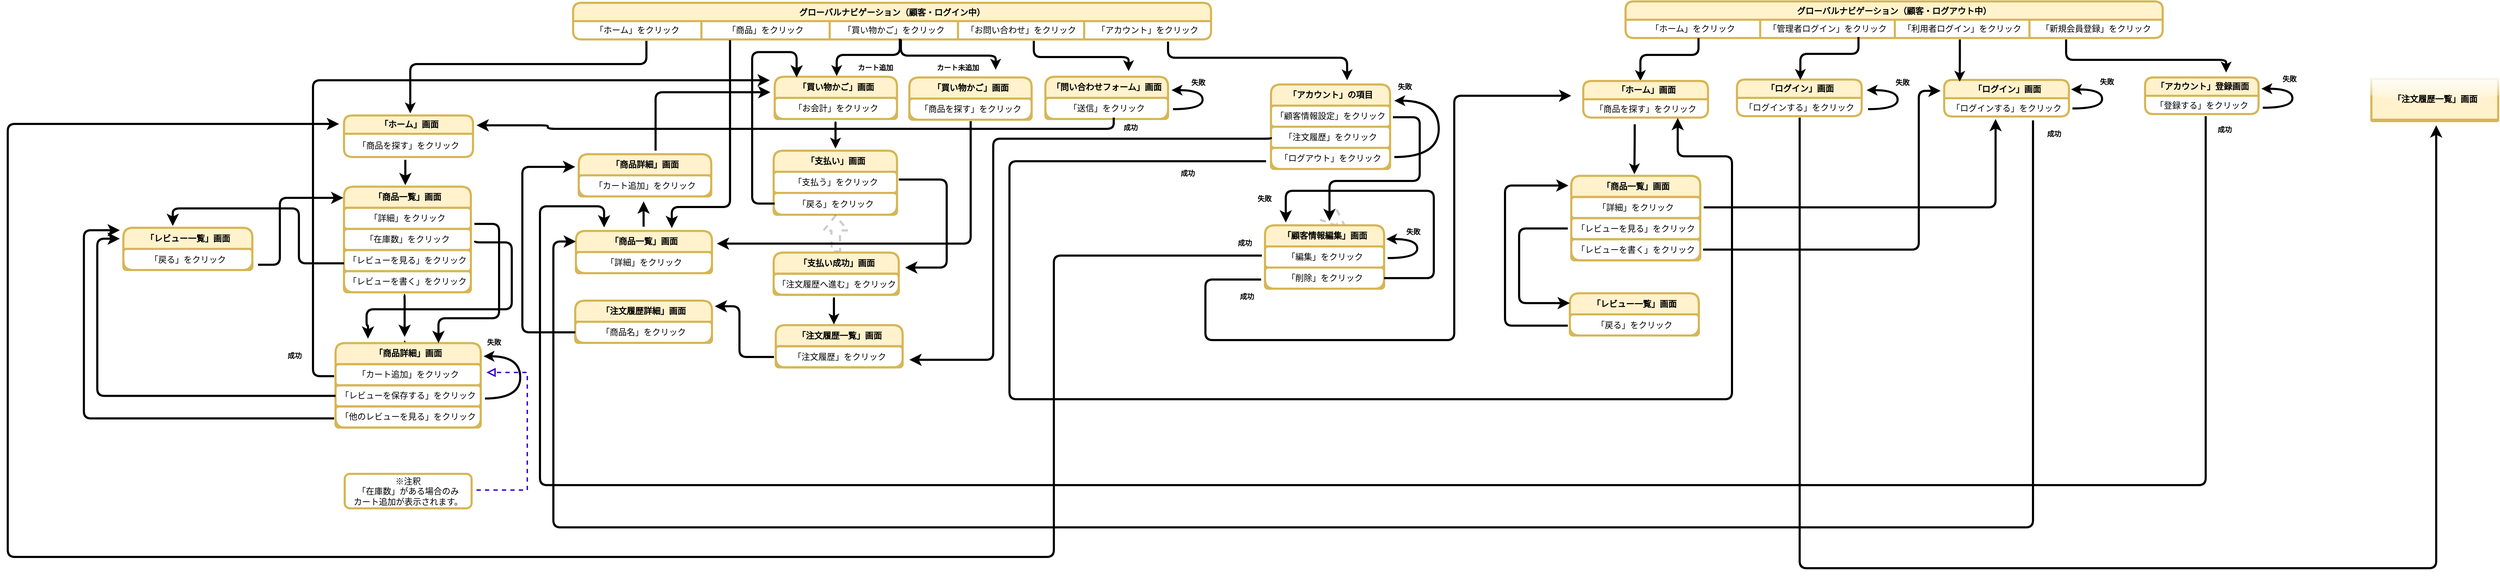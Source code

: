 <mxfile>
    <diagram id="d2k9UJR3CmxIdJL4uFYe" name="Page-1">
        <mxGraphModel dx="3935" dy="629" grid="0" gridSize="10" guides="1" tooltips="1" connect="1" arrows="1" fold="1" page="1" pageScale="1" pageWidth="3300" pageHeight="4681" math="0" shadow="0">
            <root>
                <mxCell id="0"/>
                <mxCell id="1" parent="0"/>
                <mxCell id="217" value="グローバルナビゲーション（顧客・ログアウト中）" style="shape=table;startSize=26;container=1;collapsible=0;childLayout=tableLayout;fontStyle=1;align=center;shadow=0;strokeColor=#d6b656;fillColor=#fff2cc;rounded=1;strokeWidth=3;" parent="1" vertex="1">
                    <mxGeometry x="1277" y="41" width="762" height="52" as="geometry"/>
                </mxCell>
                <mxCell id="218" value="" style="shape=tableRow;horizontal=0;startSize=0;swimlaneHead=0;swimlaneBody=0;top=0;left=0;bottom=0;right=0;collapsible=0;dropTarget=0;fillColor=none;points=[[0,0.5],[1,0.5]];portConstraint=eastwest;shadow=0;strokeColor=default;rounded=1;strokeWidth=3;" parent="217" vertex="1">
                    <mxGeometry y="26" width="762" height="26" as="geometry"/>
                </mxCell>
                <mxCell id="219" value="「ホーム」をクリック" style="shape=partialRectangle;html=1;whiteSpace=wrap;connectable=0;fillColor=none;top=0;left=0;bottom=0;right=0;overflow=hidden;shadow=0;strokeColor=default;align=center;rounded=1;strokeWidth=3;" parent="218" vertex="1">
                    <mxGeometry width="191" height="26" as="geometry">
                        <mxRectangle width="191" height="26" as="alternateBounds"/>
                    </mxGeometry>
                </mxCell>
                <mxCell id="849" value="「管理者ログイン」をクリック" style="shape=partialRectangle;html=1;whiteSpace=wrap;connectable=0;fillColor=none;top=0;left=0;bottom=0;right=0;overflow=hidden;shadow=0;strokeColor=default;align=center;rounded=1;strokeWidth=3;" parent="218" vertex="1">
                    <mxGeometry x="191" width="191" height="26" as="geometry">
                        <mxRectangle width="191" height="26" as="alternateBounds"/>
                    </mxGeometry>
                </mxCell>
                <mxCell id="263" value="「利用者ログイン」をクリック" style="shape=partialRectangle;html=1;whiteSpace=wrap;connectable=0;fillColor=none;top=0;left=0;bottom=0;right=0;overflow=hidden;shadow=0;strokeColor=default;align=center;rounded=1;strokeWidth=3;" parent="218" vertex="1">
                    <mxGeometry x="382" width="191" height="26" as="geometry">
                        <mxRectangle width="191" height="26" as="alternateBounds"/>
                    </mxGeometry>
                </mxCell>
                <mxCell id="220" value="「新規会員登録」をクリック" style="shape=partialRectangle;html=1;whiteSpace=wrap;connectable=0;fillColor=none;top=0;left=0;bottom=0;right=0;overflow=hidden;shadow=0;strokeColor=default;align=center;rounded=1;strokeWidth=3;" parent="218" vertex="1">
                    <mxGeometry x="573" width="189" height="26" as="geometry">
                        <mxRectangle width="189" height="26" as="alternateBounds"/>
                    </mxGeometry>
                </mxCell>
                <mxCell id="221" value="「アカウント」登録画面" style="swimlane;fontStyle=1;childLayout=stackLayout;horizontal=1;startSize=26;fillColor=#fff2cc;horizontalStack=0;resizeParent=1;resizeParentMax=0;resizeLast=0;collapsible=1;marginBottom=0;html=1;shadow=0;strokeColor=#d6b656;fontFamily=Helvetica;fontSize=12;rounded=1;strokeWidth=3;" parent="1" vertex="1">
                    <mxGeometry x="2014" y="149" width="161" height="52" as="geometry"/>
                </mxCell>
                <mxCell id="222" value="「登録する」をクリック" style="text;strokeColor=none;fillColor=none;align=center;verticalAlign=top;spacingLeft=4;spacingRight=4;overflow=hidden;rotatable=0;points=[[0,0.5],[1,0.5]];portConstraint=eastwest;whiteSpace=wrap;html=1;shadow=0;fontFamily=Helvetica;fontSize=12;fontColor=default;startSize=30;rounded=1;strokeWidth=3;" parent="221" vertex="1">
                    <mxGeometry y="26" width="161" height="26" as="geometry"/>
                </mxCell>
                <mxCell id="227" value="" style="endArrow=classic;html=1;fontFamily=Helvetica;fontSize=12;fontColor=default;startSize=30;edgeStyle=orthogonalEdgeStyle;elbow=vertical;curved=1;rounded=1;strokeWidth=3;" parent="1" edge="1">
                    <mxGeometry width="50" height="50" relative="1" as="geometry">
                        <mxPoint x="2181" y="192" as="sourcePoint"/>
                        <mxPoint x="2179" y="165" as="targetPoint"/>
                        <Array as="points">
                            <mxPoint x="2223" y="192"/>
                            <mxPoint x="2223" y="165"/>
                        </Array>
                    </mxGeometry>
                </mxCell>
                <mxCell id="228" value="失敗" style="text;strokeColor=none;fillColor=none;align=left;verticalAlign=top;spacingLeft=4;spacingRight=4;overflow=hidden;rotatable=0;points=[[0,0.5],[1,0.5]];portConstraint=eastwest;whiteSpace=wrap;html=1;shadow=0;fontFamily=Helvetica;fontSize=10;fontColor=default;startSize=30;fontStyle=1;rounded=1;strokeWidth=3;" parent="1" vertex="1">
                    <mxGeometry x="2203" y="139" width="37" height="21" as="geometry"/>
                </mxCell>
                <mxCell id="231" value="グローバルナビゲーション（顧客・ログイン中）" style="shape=table;startSize=26;container=1;collapsible=0;childLayout=tableLayout;fontStyle=1;align=center;shadow=0;strokeColor=#d6b656;fillColor=#fff2cc;rounded=1;strokeWidth=3;" parent="1" vertex="1">
                    <mxGeometry x="-216" y="43" width="905" height="52" as="geometry"/>
                </mxCell>
                <mxCell id="232" value="" style="shape=tableRow;horizontal=0;startSize=0;swimlaneHead=0;swimlaneBody=0;top=0;left=0;bottom=0;right=0;collapsible=0;dropTarget=0;fillColor=none;points=[[0,0.5],[1,0.5]];portConstraint=eastwest;shadow=0;strokeColor=default;rounded=1;strokeWidth=3;" parent="231" vertex="1">
                    <mxGeometry y="26" width="905" height="26" as="geometry"/>
                </mxCell>
                <mxCell id="519" value="「ホーム」をクリック" style="shape=partialRectangle;html=1;whiteSpace=wrap;connectable=0;fillColor=none;top=0;left=0;bottom=0;right=0;overflow=hidden;shadow=0;strokeColor=default;align=center;rounded=1;strokeWidth=3;" parent="232" vertex="1">
                    <mxGeometry width="182" height="26" as="geometry">
                        <mxRectangle width="182" height="26" as="alternateBounds"/>
                    </mxGeometry>
                </mxCell>
                <mxCell id="284" value="「商品」をクリック" style="shape=partialRectangle;html=1;whiteSpace=wrap;connectable=0;fillColor=none;top=0;left=0;bottom=0;right=0;overflow=hidden;shadow=0;strokeColor=default;align=center;rounded=1;strokeWidth=3;" parent="232" vertex="1">
                    <mxGeometry x="182" width="182" height="26" as="geometry">
                        <mxRectangle width="182" height="26" as="alternateBounds"/>
                    </mxGeometry>
                </mxCell>
                <mxCell id="283" value="「買い物かご」をクリック" style="shape=partialRectangle;html=1;whiteSpace=wrap;connectable=0;fillColor=none;top=0;left=0;bottom=0;right=0;overflow=hidden;shadow=0;strokeColor=default;align=center;rounded=1;strokeWidth=3;" parent="232" vertex="1">
                    <mxGeometry x="364" width="182" height="26" as="geometry">
                        <mxRectangle width="182" height="26" as="alternateBounds"/>
                    </mxGeometry>
                </mxCell>
                <mxCell id="233" value="「お問い合わせ」をクリック" style="shape=partialRectangle;html=1;whiteSpace=wrap;connectable=0;fillColor=none;top=0;left=0;bottom=0;right=0;overflow=hidden;shadow=0;strokeColor=default;align=center;rounded=1;strokeWidth=3;" parent="232" vertex="1">
                    <mxGeometry x="546" width="179" height="26" as="geometry">
                        <mxRectangle width="179" height="26" as="alternateBounds"/>
                    </mxGeometry>
                </mxCell>
                <mxCell id="234" value="「アカウント」をクリック" style="shape=partialRectangle;html=1;whiteSpace=wrap;connectable=0;fillColor=none;top=0;left=0;bottom=0;right=0;overflow=hidden;shadow=0;strokeColor=default;align=center;rounded=1;strokeWidth=3;" parent="232" vertex="1">
                    <mxGeometry x="725" width="180" height="26" as="geometry">
                        <mxRectangle width="180" height="26" as="alternateBounds"/>
                    </mxGeometry>
                </mxCell>
                <mxCell id="253" value="「商品一覧」画面" style="swimlane;fontStyle=1;childLayout=stackLayout;horizontal=1;startSize=30;horizontalStack=0;resizeParent=1;resizeParentMax=0;resizeLast=0;collapsible=1;marginBottom=0;whiteSpace=wrap;html=1;shadow=0;strokeColor=#d6b656;fontFamily=Helvetica;fontSize=12;fillColor=#fff2cc;align=center;rounded=1;strokeWidth=3;" parent="1" vertex="1">
                    <mxGeometry x="-212" y="367" width="193" height="60" as="geometry"/>
                </mxCell>
                <mxCell id="254" value="「詳細」をクリック" style="text;align=center;verticalAlign=middle;spacingLeft=4;spacingRight=4;overflow=hidden;points=[[0,0.5],[1,0.5]];portConstraint=eastwest;rotatable=0;whiteSpace=wrap;html=1;shadow=0;fontFamily=Helvetica;fontSize=12;strokeColor=#D6B656;rounded=1;strokeWidth=3;" parent="253" vertex="1">
                    <mxGeometry y="30" width="193" height="30" as="geometry"/>
                </mxCell>
                <mxCell id="259" value="成功" style="text;strokeColor=none;fillColor=none;align=left;verticalAlign=top;spacingLeft=4;spacingRight=4;overflow=hidden;rotatable=0;points=[[0,0.5],[1,0.5]];portConstraint=eastwest;whiteSpace=wrap;html=1;shadow=0;fontFamily=Helvetica;fontSize=10;fontColor=default;startSize=30;fontStyle=1;rounded=1;strokeWidth=3;" parent="1" vertex="1">
                    <mxGeometry x="1869" y="217" width="37" height="21" as="geometry"/>
                </mxCell>
                <mxCell id="261" value="成功" style="text;strokeColor=none;fillColor=none;align=left;verticalAlign=top;spacingLeft=4;spacingRight=4;overflow=hidden;rotatable=0;points=[[0,0.5],[1,0.5]];portConstraint=eastwest;whiteSpace=wrap;html=1;shadow=0;fontFamily=Helvetica;fontSize=10;fontColor=default;startSize=30;fontStyle=1;rounded=1;strokeWidth=3;" parent="1" vertex="1">
                    <mxGeometry x="2111" y="211" width="37" height="21" as="geometry"/>
                </mxCell>
                <mxCell id="265" value="失敗" style="text;strokeColor=none;fillColor=none;align=left;verticalAlign=top;spacingLeft=4;spacingRight=4;overflow=hidden;rotatable=0;points=[[0,0.5],[1,0.5]];portConstraint=eastwest;whiteSpace=wrap;html=1;shadow=0;fontFamily=Helvetica;fontSize=10;fontColor=default;startSize=30;fontStyle=1;rounded=1;strokeWidth=3;" parent="1" vertex="1">
                    <mxGeometry x="1944" y="143" width="37" height="21" as="geometry"/>
                </mxCell>
                <mxCell id="266" value="" style="endArrow=classic;html=1;fontFamily=Helvetica;fontSize=12;fontColor=default;startSize=30;edgeStyle=orthogonalEdgeStyle;elbow=vertical;curved=1;rounded=1;strokeWidth=3;" parent="1" edge="1">
                    <mxGeometry width="50" height="50" relative="1" as="geometry">
                        <mxPoint x="1911" y="193" as="sourcePoint"/>
                        <mxPoint x="1909" y="166" as="targetPoint"/>
                        <Array as="points">
                            <mxPoint x="1953" y="193"/>
                            <mxPoint x="1953" y="166"/>
                        </Array>
                    </mxGeometry>
                </mxCell>
                <mxCell id="267" value="「ログイン」画面" style="swimlane;fontStyle=1;childLayout=stackLayout;horizontal=1;startSize=26;fillColor=#fff2cc;horizontalStack=0;resizeParent=1;resizeParentMax=0;resizeLast=0;collapsible=1;marginBottom=0;html=1;shadow=0;strokeColor=#d6b656;fontFamily=Helvetica;fontSize=12;rounded=1;strokeWidth=3;" parent="1" vertex="1">
                    <mxGeometry x="1729" y="152.5" width="177" height="52" as="geometry"/>
                </mxCell>
                <mxCell id="268" value="「ログインする」をクリック" style="text;strokeColor=none;fillColor=none;align=center;verticalAlign=top;spacingLeft=4;spacingRight=4;overflow=hidden;rotatable=0;points=[[0,0.5],[1,0.5]];portConstraint=eastwest;whiteSpace=wrap;html=1;shadow=0;fontFamily=Helvetica;fontSize=12;fontColor=default;startSize=30;rounded=1;strokeWidth=3;" parent="267" vertex="1">
                    <mxGeometry y="26" width="177" height="26" as="geometry"/>
                </mxCell>
                <mxCell id="832" style="edgeStyle=none;shape=flexArrow;html=1;dashed=1;strokeWidth=3;endArrow=block;endFill=1;opacity=20;" parent="1" source="343" edge="1">
                    <mxGeometry relative="1" as="geometry">
                        <mxPoint x="867" y="334" as="targetPoint"/>
                    </mxGeometry>
                </mxCell>
                <mxCell id="343" value="「顧客情報編集」画面" style="swimlane;fontStyle=1;childLayout=stackLayout;horizontal=1;startSize=30;horizontalStack=0;resizeParent=1;resizeParentMax=0;resizeLast=0;collapsible=1;marginBottom=0;whiteSpace=wrap;html=1;shadow=0;strokeColor=#d6b656;fontFamily=Helvetica;fontSize=12;fillColor=#fff2cc;align=center;rounded=1;strokeWidth=3;" parent="1" vertex="1">
                    <mxGeometry x="765.5" y="359" width="169" height="90" as="geometry"/>
                </mxCell>
                <mxCell id="345" value="「編集」をクリック" style="text;strokeColor=#D6B656;fillColor=none;align=center;verticalAlign=middle;spacingLeft=4;spacingRight=4;overflow=hidden;points=[[0,0.5],[1,0.5]];portConstraint=eastwest;rotatable=0;whiteSpace=wrap;html=1;shadow=0;fontFamily=Helvetica;fontSize=12;fontColor=default;rounded=1;strokeWidth=3;" parent="343" vertex="1">
                    <mxGeometry y="30" width="169" height="30" as="geometry"/>
                </mxCell>
                <mxCell id="346" value="「削除」をクリック" style="text;strokeColor=#D6B656;fillColor=none;align=center;verticalAlign=middle;spacingLeft=4;spacingRight=4;overflow=hidden;points=[[0,0.5],[1,0.5]];portConstraint=eastwest;rotatable=0;whiteSpace=wrap;html=1;shadow=0;fontFamily=Helvetica;fontSize=12;fontColor=default;rounded=1;strokeWidth=3;" parent="343" vertex="1">
                    <mxGeometry y="60" width="169" height="30" as="geometry"/>
                </mxCell>
                <mxCell id="347" value="「注文履歴一覧」画面" style="swimlane;fontStyle=1;childLayout=stackLayout;horizontal=1;startSize=30;horizontalStack=0;resizeParent=1;resizeParentMax=0;resizeLast=0;collapsible=1;marginBottom=0;whiteSpace=wrap;html=1;shadow=0;strokeColor=#d6b656;fontFamily=Helvetica;fontSize=12;fillColor=#fff2cc;align=center;rounded=1;strokeWidth=3;" parent="1" vertex="1">
                    <mxGeometry x="71.5" y="500.77" width="180" height="60" as="geometry"/>
                </mxCell>
                <mxCell id="348" value="「注文履歴」をクリック" style="text;strokeColor=#D6B656;fillColor=none;align=center;verticalAlign=middle;spacingLeft=4;spacingRight=4;overflow=hidden;points=[[0,0.5],[1,0.5]];portConstraint=eastwest;rotatable=0;whiteSpace=wrap;html=1;shadow=0;fontFamily=Helvetica;fontSize=12;fontColor=default;rounded=1;strokeWidth=3;" parent="347" vertex="1">
                    <mxGeometry y="30" width="180" height="30" as="geometry"/>
                </mxCell>
                <mxCell id="350" value="「アカウント」の項目" style="swimlane;fontStyle=1;childLayout=stackLayout;horizontal=1;startSize=30;horizontalStack=0;resizeParent=1;resizeParentMax=0;resizeLast=0;collapsible=1;marginBottom=0;whiteSpace=wrap;html=1;shadow=0;strokeColor=#d6b656;fontFamily=Helvetica;fontSize=12;fillColor=#fff2cc;align=center;rounded=1;strokeWidth=3;" parent="1" vertex="1">
                    <mxGeometry x="774" y="159" width="169" height="120" as="geometry"/>
                </mxCell>
                <mxCell id="351" value="「顧客情報設定」をクリック" style="text;align=center;verticalAlign=middle;spacingLeft=4;spacingRight=4;overflow=hidden;points=[[0,0.5],[1,0.5]];portConstraint=eastwest;rotatable=0;whiteSpace=wrap;html=1;shadow=0;fontFamily=Helvetica;fontSize=12;strokeColor=#D6B656;rounded=1;strokeWidth=3;" parent="350" vertex="1">
                    <mxGeometry y="30" width="169" height="30" as="geometry"/>
                </mxCell>
                <mxCell id="352" value="「注文履歴」をクリック" style="text;strokeColor=#D6B656;fillColor=none;align=center;verticalAlign=middle;spacingLeft=4;spacingRight=4;overflow=hidden;points=[[0,0.5],[1,0.5]];portConstraint=eastwest;rotatable=0;whiteSpace=wrap;html=1;shadow=0;fontFamily=Helvetica;fontSize=12;fontColor=default;rounded=1;strokeWidth=3;" parent="350" vertex="1">
                    <mxGeometry y="60" width="169" height="30" as="geometry"/>
                </mxCell>
                <mxCell id="353" value="「ログアウト」をクリック" style="text;strokeColor=#D6B656;fillColor=none;align=center;verticalAlign=middle;spacingLeft=4;spacingRight=4;overflow=hidden;points=[[0,0.5],[1,0.5]];portConstraint=eastwest;rotatable=0;whiteSpace=wrap;html=1;shadow=0;fontFamily=Helvetica;fontSize=12;fontColor=default;rounded=1;strokeWidth=3;" parent="350" vertex="1">
                    <mxGeometry y="90" width="169" height="30" as="geometry"/>
                </mxCell>
                <mxCell id="354" value="「商品詳細」画面" style="swimlane;fontStyle=1;childLayout=stackLayout;horizontal=1;startSize=30;horizontalStack=0;resizeParent=1;resizeParentMax=0;resizeLast=0;collapsible=1;marginBottom=0;whiteSpace=wrap;html=1;shadow=0;strokeColor=#d6b656;fontFamily=Helvetica;fontSize=12;fillColor=#fff2cc;align=center;rounded=1;strokeWidth=3;" parent="1" vertex="1">
                    <mxGeometry x="-208" y="258" width="188" height="60" as="geometry"/>
                </mxCell>
                <mxCell id="355" value="「カート追加」をクリック" style="text;align=center;verticalAlign=middle;spacingLeft=4;spacingRight=4;overflow=hidden;points=[[0,0.5],[1,0.5]];portConstraint=eastwest;rotatable=0;whiteSpace=wrap;html=1;shadow=0;fontFamily=Helvetica;fontSize=12;strokeColor=#D6B656;rounded=1;strokeWidth=3;" parent="354" vertex="1">
                    <mxGeometry y="30" width="188" height="30" as="geometry"/>
                </mxCell>
                <mxCell id="356" value="「買い物かご」画面" style="swimlane;fontStyle=1;childLayout=stackLayout;horizontal=1;startSize=30;horizontalStack=0;resizeParent=1;resizeParentMax=0;resizeLast=0;collapsible=1;marginBottom=0;whiteSpace=wrap;html=1;shadow=0;strokeColor=#d6b656;fontFamily=Helvetica;fontSize=12;fillColor=#fff2cc;align=center;rounded=1;strokeWidth=3;" parent="1" vertex="1">
                    <mxGeometry x="70" y="148" width="173.5" height="60" as="geometry"/>
                </mxCell>
                <mxCell id="357" value="「お会計」をクリック" style="text;align=center;verticalAlign=middle;spacingLeft=4;spacingRight=4;overflow=hidden;points=[[0,0.5],[1,0.5]];portConstraint=eastwest;rotatable=0;whiteSpace=wrap;html=1;shadow=0;fontFamily=Helvetica;fontSize=12;strokeColor=#D6B656;rounded=1;strokeWidth=3;" parent="356" vertex="1">
                    <mxGeometry y="30" width="173.5" height="30" as="geometry"/>
                </mxCell>
                <mxCell id="358" value="「支払い」画面" style="swimlane;fontStyle=1;childLayout=stackLayout;horizontal=1;startSize=30;horizontalStack=0;resizeParent=1;resizeParentMax=0;resizeLast=0;collapsible=1;marginBottom=0;whiteSpace=wrap;html=1;shadow=0;strokeColor=#d6b656;fontFamily=Helvetica;fontSize=12;fillColor=#fff2cc;align=center;rounded=1;strokeWidth=3;" parent="1" vertex="1">
                    <mxGeometry x="68.5" y="253" width="175" height="91" as="geometry"/>
                </mxCell>
                <mxCell id="772" value="「支払う」をクリック" style="text;align=center;verticalAlign=middle;spacingLeft=4;spacingRight=4;overflow=hidden;points=[[0,0.5],[1,0.5]];portConstraint=eastwest;rotatable=0;whiteSpace=wrap;html=1;shadow=0;fontFamily=Helvetica;fontSize=12;strokeColor=#D6B656;rounded=1;strokeWidth=3;" parent="358" vertex="1">
                    <mxGeometry y="30" width="175" height="30" as="geometry"/>
                </mxCell>
                <mxCell id="359" value="「戻る」をクリック" style="text;align=center;verticalAlign=middle;spacingLeft=4;spacingRight=4;overflow=hidden;points=[[0,0.5],[1,0.5]];portConstraint=eastwest;rotatable=0;whiteSpace=wrap;html=1;shadow=0;fontFamily=Helvetica;fontSize=12;strokeColor=#D6B656;rounded=1;strokeWidth=3;" parent="358" vertex="1">
                    <mxGeometry y="60" width="175" height="31" as="geometry"/>
                </mxCell>
                <mxCell id="817" value="" style="edgeStyle=none;shape=flexArrow;html=1;dashed=1;strokeWidth=3;endArrow=block;endFill=1;opacity=20;" parent="1" source="360" target="359" edge="1">
                    <mxGeometry relative="1" as="geometry"/>
                </mxCell>
                <mxCell id="360" value="「支払い成功」画面" style="swimlane;fontStyle=1;childLayout=stackLayout;horizontal=1;startSize=30;horizontalStack=0;resizeParent=1;resizeParentMax=0;resizeLast=0;collapsible=1;marginBottom=0;whiteSpace=wrap;html=1;shadow=0;strokeColor=#d6b656;fontFamily=Helvetica;fontSize=12;fillColor=#fff2cc;align=center;rounded=1;strokeWidth=3;" parent="1" vertex="1">
                    <mxGeometry x="68.5" y="397.77" width="177.5" height="60" as="geometry"/>
                </mxCell>
                <mxCell id="361" value="「注文履歴へ進む」をクリック" style="text;align=center;verticalAlign=middle;spacingLeft=4;spacingRight=4;overflow=hidden;points=[[0,0.5],[1,0.5]];portConstraint=eastwest;rotatable=0;whiteSpace=wrap;html=1;shadow=0;fontFamily=Helvetica;fontSize=12;strokeColor=#D6B656;rounded=1;strokeWidth=3;" parent="360" vertex="1">
                    <mxGeometry y="30" width="177.5" height="30" as="geometry"/>
                </mxCell>
                <mxCell id="362" value="「注文履歴詳細」画面" style="swimlane;fontStyle=1;childLayout=stackLayout;horizontal=1;startSize=30;horizontalStack=0;resizeParent=1;resizeParentMax=0;resizeLast=0;collapsible=1;marginBottom=0;whiteSpace=wrap;html=1;shadow=0;strokeColor=#d6b656;fontFamily=Helvetica;fontSize=12;fillColor=#fff2cc;align=center;rounded=1;strokeWidth=3;" parent="1" vertex="1">
                    <mxGeometry x="-213" y="466" width="194" height="60" as="geometry"/>
                </mxCell>
                <mxCell id="363" value="「商品名」をクリック" style="text;strokeColor=#D6B656;fillColor=none;align=center;verticalAlign=middle;spacingLeft=4;spacingRight=4;overflow=hidden;points=[[0,0.5],[1,0.5]];portConstraint=eastwest;rotatable=0;whiteSpace=wrap;html=1;shadow=0;fontFamily=Helvetica;fontSize=12;fontColor=default;rounded=1;strokeWidth=3;" parent="362" vertex="1">
                    <mxGeometry y="30" width="194" height="30" as="geometry"/>
                </mxCell>
                <mxCell id="364" value="「問い合わせフォーム」画面" style="swimlane;fontStyle=1;childLayout=stackLayout;horizontal=1;startSize=30;horizontalStack=0;resizeParent=1;resizeParentMax=0;resizeLast=0;collapsible=1;marginBottom=0;whiteSpace=wrap;html=1;shadow=0;strokeColor=#d6b656;fontFamily=Helvetica;fontSize=12;fillColor=#fff2cc;align=center;rounded=1;strokeWidth=3;" parent="1" vertex="1">
                    <mxGeometry x="454" y="148" width="174" height="60" as="geometry"/>
                </mxCell>
                <mxCell id="365" value="「送信」をクリック" style="text;align=center;verticalAlign=middle;spacingLeft=4;spacingRight=4;overflow=hidden;points=[[0,0.5],[1,0.5]];portConstraint=eastwest;rotatable=0;whiteSpace=wrap;html=1;shadow=0;fontFamily=Helvetica;fontSize=12;strokeColor=#D6B656;rounded=1;strokeWidth=3;" parent="364" vertex="1">
                    <mxGeometry y="30" width="174" height="30" as="geometry"/>
                </mxCell>
                <mxCell id="366" value="" style="edgeStyle=orthogonalEdgeStyle;endArrow=classic;html=1;rounded=1;endSize=8;startSize=8;strokeWidth=3;entryX=0;entryY=0.25;entryDx=0;entryDy=0;exitX=0.712;exitY=1.212;exitDx=0;exitDy=0;exitPerimeter=0;" parent="1" source="268" target="253" edge="1">
                    <mxGeometry width="50" height="50" relative="1" as="geometry">
                        <mxPoint x="1630" y="215" as="sourcePoint"/>
                        <mxPoint x="-236" y="387" as="targetPoint"/>
                        <Array as="points">
                            <mxPoint x="1855" y="788"/>
                            <mxPoint x="-244" y="788"/>
                            <mxPoint x="-244" y="382"/>
                        </Array>
                    </mxGeometry>
                </mxCell>
                <mxCell id="369" value="" style="edgeStyle=orthogonalEdgeStyle;endArrow=classic;html=1;rounded=1;endSize=8;startSize=8;strokeWidth=3;entryX=0.207;entryY=-0.083;entryDx=0;entryDy=0;entryPerimeter=0;" parent="1" target="253" edge="1">
                    <mxGeometry width="50" height="50" relative="1" as="geometry">
                        <mxPoint x="2100" y="204" as="sourcePoint"/>
                        <mxPoint x="-256" y="344" as="targetPoint"/>
                        <Array as="points">
                            <mxPoint x="2100" y="728"/>
                            <mxPoint x="-263" y="728"/>
                            <mxPoint x="-263" y="332"/>
                            <mxPoint x="-172" y="332"/>
                        </Array>
                    </mxGeometry>
                </mxCell>
                <mxCell id="370" value="" style="edgeStyle=segmentEdgeStyle;endArrow=classic;html=1;curved=0;rounded=1;endSize=8;startSize=8;labelBackgroundColor=default;strokeColor=default;fontFamily=Helvetica;fontSize=11;fontColor=default;shape=connector;strokeWidth=3;" parent="1" edge="1">
                    <mxGeometry width="50" height="50" relative="1" as="geometry">
                        <mxPoint x="-116" y="361" as="sourcePoint"/>
                        <mxPoint x="-116" y="325" as="targetPoint"/>
                        <Array as="points">
                            <mxPoint x="-116" y="340"/>
                            <mxPoint x="-116" y="340"/>
                        </Array>
                    </mxGeometry>
                </mxCell>
                <mxCell id="371" value="" style="edgeStyle=elbowEdgeStyle;elbow=vertical;endArrow=classic;html=1;curved=0;rounded=1;endSize=8;startSize=8;labelBackgroundColor=default;strokeColor=default;fontFamily=Helvetica;fontSize=11;fontColor=default;shape=connector;strokeWidth=3;exitX=0.246;exitY=1.038;exitDx=0;exitDy=0;exitPerimeter=0;" parent="1" source="232" edge="1">
                    <mxGeometry width="50" height="50" relative="1" as="geometry">
                        <mxPoint x="44" y="95" as="sourcePoint"/>
                        <mxPoint x="-76" y="363" as="targetPoint"/>
                        <Array as="points">
                            <mxPoint x="-52" y="333"/>
                            <mxPoint x="-69" y="339"/>
                            <mxPoint x="8" y="330"/>
                            <mxPoint x="24" y="384"/>
                        </Array>
                    </mxGeometry>
                </mxCell>
                <mxCell id="372" value="" style="edgeStyle=elbowEdgeStyle;elbow=vertical;endArrow=classic;html=1;curved=0;rounded=1;endSize=8;startSize=8;labelBackgroundColor=default;strokeColor=default;fontFamily=Helvetica;fontSize=11;fontColor=default;shape=connector;entryX=-0.035;entryY=-0.267;entryDx=0;entryDy=0;entryPerimeter=0;strokeWidth=3;" parent="1" target="357" edge="1">
                    <mxGeometry width="50" height="50" relative="1" as="geometry">
                        <mxPoint x="-99" y="253" as="sourcePoint"/>
                        <mxPoint x="106" y="195" as="targetPoint"/>
                        <Array as="points">
                            <mxPoint x="-16" y="170"/>
                            <mxPoint x="-95" y="182"/>
                        </Array>
                    </mxGeometry>
                </mxCell>
                <mxCell id="378" value="" style="endArrow=classic;html=1;fontFamily=Helvetica;fontSize=12;fontColor=default;startSize=30;edgeStyle=elbowEdgeStyle;elbow=vertical;entryX=0.458;entryY=0;entryDx=0;entryDy=0;entryPerimeter=0;rounded=1;strokeWidth=3;" parent="1" target="491" edge="1">
                    <mxGeometry width="50" height="50" relative="1" as="geometry">
                        <mxPoint x="1380.5" y="93" as="sourcePoint"/>
                        <mxPoint x="1304" y="150" as="targetPoint"/>
                        <Array as="points">
                            <mxPoint x="1345" y="117"/>
                        </Array>
                    </mxGeometry>
                </mxCell>
                <mxCell id="388" value="" style="endArrow=classic;html=1;fontFamily=Helvetica;fontSize=12;fontColor=default;startSize=30;fontStyle=1;rounded=1;strokeWidth=3;" parent="1" edge="1">
                    <mxGeometry width="50" height="50" relative="1" as="geometry">
                        <mxPoint x="156.25" y="237" as="sourcePoint"/>
                        <mxPoint x="156.25" y="250" as="targetPoint"/>
                        <Array as="points">
                            <mxPoint x="156.25" y="208"/>
                        </Array>
                    </mxGeometry>
                </mxCell>
                <mxCell id="391" value="" style="endArrow=classic;html=1;fontFamily=Helvetica;fontSize=12;fontColor=default;startSize=30;rounded=1;strokeWidth=3;" parent="1" edge="1">
                    <mxGeometry width="50" height="50" relative="1" as="geometry">
                        <mxPoint x="154" y="486.77" as="sourcePoint"/>
                        <mxPoint x="154" y="499.77" as="targetPoint"/>
                        <Array as="points">
                            <mxPoint x="154" y="457.77"/>
                        </Array>
                    </mxGeometry>
                </mxCell>
                <mxCell id="402" value="" style="edgeStyle=segmentEdgeStyle;endArrow=classic;html=1;curved=0;rounded=1;endSize=8;startSize=8;labelBackgroundColor=default;strokeColor=default;fontFamily=Helvetica;fontSize=11;fontColor=default;shape=connector;strokeWidth=3;" parent="1" edge="1">
                    <mxGeometry width="50" height="50" relative="1" as="geometry">
                        <mxPoint x="-213" y="511" as="sourcePoint"/>
                        <mxPoint x="-213" y="276" as="targetPoint"/>
                        <Array as="points">
                            <mxPoint x="-288" y="511"/>
                            <mxPoint x="-288" y="276"/>
                        </Array>
                    </mxGeometry>
                </mxCell>
                <mxCell id="409" value="" style="edgeStyle=segmentEdgeStyle;endArrow=classic;html=1;curved=0;rounded=1;endSize=8;startSize=8;labelBackgroundColor=default;strokeColor=default;fontFamily=Helvetica;fontSize=11;fontColor=default;shape=connector;strokeWidth=3;" parent="1" edge="1">
                    <mxGeometry width="50" height="50" relative="1" as="geometry">
                        <mxPoint x="69" y="546" as="sourcePoint"/>
                        <mxPoint x="-15" y="474" as="targetPoint"/>
                        <Array as="points">
                            <mxPoint x="20" y="546"/>
                            <mxPoint x="20" y="474"/>
                        </Array>
                    </mxGeometry>
                </mxCell>
                <mxCell id="410" value="" style="edgeStyle=segmentEdgeStyle;endArrow=classic;html=1;curved=0;rounded=1;endSize=8;startSize=8;labelBackgroundColor=default;strokeColor=default;fontFamily=Helvetica;fontSize=11;fontColor=default;shape=connector;exitX=0;exitY=0.5;exitDx=0;exitDy=0;entryX=1.053;entryY=0.641;entryDx=0;entryDy=0;entryPerimeter=0;strokeWidth=3;" parent="1" target="348" edge="1" source="352">
                    <mxGeometry width="50" height="50" relative="1" as="geometry">
                        <mxPoint x="515" y="231.01" as="sourcePoint"/>
                        <mxPoint x="291" y="550" as="targetPoint"/>
                        <Array as="points">
                            <mxPoint x="774" y="236"/>
                            <mxPoint x="380" y="236"/>
                            <mxPoint x="380" y="550"/>
                        </Array>
                    </mxGeometry>
                </mxCell>
                <mxCell id="414" value="" style="edgeStyle=orthogonalEdgeStyle;endArrow=classic;html=1;rounded=1;endSize=8;startSize=8;labelBackgroundColor=default;strokeColor=default;fontFamily=Helvetica;fontSize=11;fontColor=default;shape=connector;strokeWidth=3;" parent="1" edge="1">
                    <mxGeometry width="50" height="50" relative="1" as="geometry">
                        <mxPoint x="761" y="402" as="sourcePoint"/>
                        <mxPoint x="-548" y="215" as="targetPoint"/>
                        <Array as="points">
                            <mxPoint x="761" y="402"/>
                            <mxPoint x="466" y="402"/>
                            <mxPoint x="466" y="830"/>
                            <mxPoint x="-1018" y="830"/>
                            <mxPoint x="-1018" y="215"/>
                        </Array>
                    </mxGeometry>
                </mxCell>
                <mxCell id="491" value="「ホーム」画面" style="swimlane;fontStyle=1;childLayout=stackLayout;horizontal=1;startSize=26;fillColor=#fff2cc;horizontalStack=0;resizeParent=1;resizeParentMax=0;resizeLast=0;collapsible=1;marginBottom=0;html=1;shadow=0;strokeColor=#d6b656;fontFamily=Helvetica;fontSize=12;rounded=1;strokeWidth=3;" parent="1" vertex="1">
                    <mxGeometry x="1217" y="154" width="177" height="52" as="geometry"/>
                </mxCell>
                <mxCell id="492" value="「商品を探す」をクリック" style="text;strokeColor=none;fillColor=none;align=center;verticalAlign=top;spacingLeft=4;spacingRight=4;overflow=hidden;rotatable=0;points=[[0,0.5],[1,0.5]];portConstraint=eastwest;whiteSpace=wrap;html=1;shadow=0;fontFamily=Helvetica;fontSize=12;fontColor=default;startSize=30;rounded=1;strokeWidth=3;" parent="491" vertex="1">
                    <mxGeometry y="26" width="177" height="26" as="geometry"/>
                </mxCell>
                <mxCell id="505" value="「商品一覧」画面" style="swimlane;fontStyle=1;childLayout=stackLayout;horizontal=1;startSize=30;horizontalStack=0;resizeParent=1;resizeParentMax=0;resizeLast=0;collapsible=1;marginBottom=0;whiteSpace=wrap;html=1;shadow=0;strokeColor=#d6b656;fontFamily=Helvetica;fontSize=12;fillColor=#fff2cc;align=center;rounded=1;strokeWidth=3;" parent="1" vertex="1">
                    <mxGeometry x="1200" y="288.77" width="183" height="120" as="geometry"/>
                </mxCell>
                <mxCell id="731" value="「詳細」をクリック" style="text;align=center;verticalAlign=middle;spacingLeft=4;spacingRight=4;overflow=hidden;points=[[0,0.5],[1,0.5]];portConstraint=eastwest;rotatable=0;whiteSpace=wrap;html=1;shadow=0;fontFamily=Helvetica;fontSize=12;strokeColor=#D6B656;rounded=1;strokeWidth=3;" parent="505" vertex="1">
                    <mxGeometry y="30" width="183" height="30" as="geometry"/>
                </mxCell>
                <mxCell id="732" value="「レビューを見る」をクリック" style="text;align=center;verticalAlign=middle;spacingLeft=4;spacingRight=4;overflow=hidden;points=[[0,0.5],[1,0.5]];portConstraint=eastwest;rotatable=0;whiteSpace=wrap;html=1;shadow=0;fontFamily=Helvetica;fontSize=12;strokeColor=#D6B656;rounded=1;strokeWidth=3;" parent="505" vertex="1">
                    <mxGeometry y="60" width="183" height="30" as="geometry"/>
                </mxCell>
                <mxCell id="506" value="「レビューを書く」をクリック" style="text;align=center;verticalAlign=middle;spacingLeft=4;spacingRight=4;overflow=hidden;points=[[0,0.5],[1,0.5]];portConstraint=eastwest;rotatable=0;whiteSpace=wrap;html=1;shadow=0;fontFamily=Helvetica;fontSize=12;strokeColor=#D6B656;rounded=1;strokeWidth=3;" parent="505" vertex="1">
                    <mxGeometry y="90" width="183" height="30" as="geometry"/>
                </mxCell>
                <mxCell id="512" value="" style="endArrow=classic;html=1;fontFamily=Helvetica;fontSize=12;fontColor=default;startSize=30;edgeStyle=elbowEdgeStyle;elbow=vertical;fontStyle=0;rounded=1;strokeWidth=3;" parent="1" edge="1">
                    <mxGeometry width="50" height="50" relative="1" as="geometry">
                        <mxPoint x="-112" y="97" as="sourcePoint"/>
                        <mxPoint x="-447" y="200" as="targetPoint"/>
                        <Array as="points">
                            <mxPoint x="-122" y="130"/>
                            <mxPoint x="-108" y="135"/>
                            <mxPoint x="-199" y="135"/>
                            <mxPoint x="-356" y="134.87"/>
                        </Array>
                    </mxGeometry>
                </mxCell>
                <mxCell id="513" value="「ホーム」画面" style="swimlane;fontStyle=1;childLayout=stackLayout;horizontal=1;startSize=26;fillColor=#fff2cc;horizontalStack=0;resizeParent=1;resizeParentMax=0;resizeLast=0;collapsible=1;marginBottom=0;html=1;shadow=0;strokeColor=#d6b656;fontFamily=Helvetica;fontSize=12;rounded=1;strokeWidth=3;" parent="1" vertex="1">
                    <mxGeometry x="-541" y="203" width="183" height="59" as="geometry"/>
                </mxCell>
                <mxCell id="514" value="「商品を探す」をクリック" style="text;strokeColor=none;fillColor=none;align=center;verticalAlign=middle;spacingLeft=4;spacingRight=4;overflow=hidden;rotatable=0;points=[[0,0.5],[1,0.5]];portConstraint=eastwest;whiteSpace=wrap;html=1;shadow=0;fontFamily=Helvetica;fontSize=12;fontColor=default;startSize=30;rounded=1;strokeWidth=3;" parent="513" vertex="1">
                    <mxGeometry y="26" width="183" height="33" as="geometry"/>
                </mxCell>
                <mxCell id="872" style="edgeStyle=none;html=1;" edge="1" parent="1" source="515">
                    <mxGeometry relative="1" as="geometry">
                        <mxPoint x="-455" y="522" as="targetPoint"/>
                    </mxGeometry>
                </mxCell>
                <mxCell id="515" value="「商品詳細」画面" style="swimlane;fontStyle=1;childLayout=stackLayout;horizontal=1;startSize=30;horizontalStack=0;resizeParent=1;resizeParentMax=0;resizeLast=0;collapsible=1;marginBottom=0;whiteSpace=wrap;html=1;shadow=0;strokeColor=#d6b656;fontFamily=Helvetica;fontSize=12;fillColor=#fff2cc;align=center;rounded=1;strokeWidth=3;" parent="1" vertex="1">
                    <mxGeometry x="-553" y="526.23" width="206" height="120" as="geometry"/>
                </mxCell>
                <mxCell id="877" value="" style="edgeStyle=segmentEdgeStyle;endArrow=classic;html=1;curved=0;rounded=1;endSize=8;startSize=8;labelBackgroundColor=default;strokeColor=default;fontFamily=Helvetica;fontSize=11;fontColor=default;shape=connector;fontStyle=0;strokeWidth=3;" edge="1" parent="515">
                    <mxGeometry width="50" height="50" relative="1" as="geometry">
                        <mxPoint x="198" y="-145.23" as="sourcePoint"/>
                        <mxPoint x="46" y="-6.23" as="targetPoint"/>
                        <Array as="points">
                            <mxPoint x="198" y="-143"/>
                            <mxPoint x="250" y="-143"/>
                            <mxPoint x="250" y="-48"/>
                            <mxPoint x="44" y="-48"/>
                            <mxPoint x="44" y="-25"/>
                            <mxPoint x="46" y="-25"/>
                        </Array>
                    </mxGeometry>
                </mxCell>
                <mxCell id="740" value="「カート追加」をクリック" style="text;align=center;verticalAlign=middle;spacingLeft=4;spacingRight=4;overflow=hidden;points=[[0,0.5],[1,0.5]];portConstraint=eastwest;rotatable=0;whiteSpace=wrap;html=1;shadow=0;fontFamily=Helvetica;fontSize=12;strokeColor=#D6B656;rounded=1;strokeWidth=3;" parent="515" vertex="1">
                    <mxGeometry y="30" width="206" height="30" as="geometry"/>
                </mxCell>
                <mxCell id="741" value="「レビューを保存する」をクリック" style="text;align=center;verticalAlign=middle;spacingLeft=4;spacingRight=4;overflow=hidden;points=[[0,0.5],[1,0.5]];portConstraint=eastwest;rotatable=0;whiteSpace=wrap;html=1;shadow=0;fontFamily=Helvetica;fontSize=12;strokeColor=#D6B656;rounded=1;strokeWidth=3;" parent="515" vertex="1">
                    <mxGeometry y="60" width="206" height="30" as="geometry"/>
                </mxCell>
                <mxCell id="516" value="「他のレビューを見る」をクリック" style="text;align=center;verticalAlign=middle;spacingLeft=4;spacingRight=4;overflow=hidden;points=[[0,0.5],[1,0.5]];portConstraint=eastwest;rotatable=0;whiteSpace=wrap;html=1;shadow=0;fontFamily=Helvetica;fontSize=12;strokeColor=#D6B656;rounded=1;strokeWidth=3;" parent="515" vertex="1">
                    <mxGeometry y="90" width="206" height="30" as="geometry"/>
                </mxCell>
                <mxCell id="517" value="「商品一覧」画面" style="swimlane;fontStyle=1;childLayout=stackLayout;horizontal=1;startSize=30;horizontalStack=0;resizeParent=1;resizeParentMax=0;resizeLast=0;collapsible=1;marginBottom=0;whiteSpace=wrap;html=1;shadow=0;strokeColor=#d6b656;fontFamily=Helvetica;fontSize=12;fillColor=#fff2cc;align=center;rounded=1;strokeWidth=3;" parent="1" vertex="1">
                    <mxGeometry x="-541" y="304.13" width="180" height="150" as="geometry"/>
                </mxCell>
                <mxCell id="871" value="「詳細」をクリック" style="text;align=center;verticalAlign=middle;spacingLeft=4;spacingRight=4;overflow=hidden;points=[[0,0.5],[1,0.5]];portConstraint=eastwest;rotatable=0;whiteSpace=wrap;html=1;shadow=0;fontFamily=Helvetica;fontSize=12;strokeColor=#D6B656;rounded=1;strokeWidth=3;" vertex="1" parent="517">
                    <mxGeometry y="30" width="180" height="30" as="geometry"/>
                </mxCell>
                <mxCell id="685" value="「在庫数」をクリック" style="text;align=center;verticalAlign=middle;spacingLeft=4;spacingRight=4;overflow=hidden;points=[[0,0.5],[1,0.5]];portConstraint=eastwest;rotatable=0;whiteSpace=wrap;html=1;shadow=0;fontFamily=Helvetica;fontSize=12;strokeColor=#D6B656;rounded=1;strokeWidth=3;" parent="517" vertex="1">
                    <mxGeometry y="60" width="180" height="30" as="geometry"/>
                </mxCell>
                <mxCell id="686" value="「レビューを見る」をクリック" style="text;align=center;verticalAlign=middle;spacingLeft=4;spacingRight=4;overflow=hidden;points=[[0,0.5],[1,0.5]];portConstraint=eastwest;rotatable=0;whiteSpace=wrap;html=1;shadow=0;fontFamily=Helvetica;fontSize=12;strokeColor=#D6B656;rounded=1;strokeWidth=3;" parent="517" vertex="1">
                    <mxGeometry y="90" width="180" height="30" as="geometry"/>
                </mxCell>
                <mxCell id="518" value="「レビューを書く」をクリック" style="text;align=center;verticalAlign=middle;spacingLeft=4;spacingRight=4;overflow=hidden;points=[[0,0.5],[1,0.5]];portConstraint=eastwest;rotatable=0;whiteSpace=wrap;html=1;shadow=0;fontFamily=Helvetica;fontSize=12;strokeColor=#D6B656;rounded=1;strokeWidth=3;" parent="517" vertex="1">
                    <mxGeometry y="120" width="180" height="30" as="geometry"/>
                </mxCell>
                <mxCell id="522" value="" style="endArrow=classic;html=1;fontFamily=Helvetica;fontSize=12;fontColor=default;startSize=30;edgeStyle=elbowEdgeStyle;elbow=vertical;entryX=0.425;entryY=0;entryDx=0;entryDy=0;entryPerimeter=0;rounded=1;strokeWidth=3;" parent="1" edge="1">
                    <mxGeometry width="50" height="50" relative="1" as="geometry">
                        <mxPoint x="247.5" y="94" as="sourcePoint"/>
                        <mxPoint x="157.95" y="147" as="targetPoint"/>
                        <Array as="points">
                            <mxPoint x="151" y="117"/>
                            <mxPoint x="301" y="114"/>
                            <mxPoint x="222" y="116"/>
                            <mxPoint x="132" y="129"/>
                            <mxPoint x="153" y="119"/>
                            <mxPoint x="103" y="126"/>
                            <mxPoint x="79" y="126"/>
                        </Array>
                    </mxGeometry>
                </mxCell>
                <mxCell id="527" value="" style="edgeStyle=segmentEdgeStyle;endArrow=classic;html=1;curved=0;rounded=1;endSize=8;startSize=8;labelBackgroundColor=default;strokeColor=default;fontFamily=Helvetica;fontSize=11;fontColor=default;shape=connector;strokeWidth=3;" parent="1" edge="1">
                    <mxGeometry width="50" height="50" relative="1" as="geometry">
                        <mxPoint x="-454" y="266" as="sourcePoint"/>
                        <mxPoint x="-454" y="302" as="targetPoint"/>
                        <Array as="points">
                            <mxPoint x="-454" y="281"/>
                            <mxPoint x="-454" y="281"/>
                        </Array>
                    </mxGeometry>
                </mxCell>
                <mxCell id="533" value="" style="edgeStyle=segmentEdgeStyle;endArrow=classic;html=1;curved=0;rounded=1;endSize=8;startSize=8;labelBackgroundColor=default;strokeColor=default;fontFamily=Helvetica;fontSize=11;fontColor=default;shape=connector;fontStyle=0;strokeWidth=3;" parent="1" target="515" edge="1">
                    <mxGeometry width="50" height="50" relative="1" as="geometry">
                        <mxPoint x="-356" y="357" as="sourcePoint"/>
                        <mxPoint x="-552" y="500" as="targetPoint"/>
                        <Array as="points">
                            <mxPoint x="-321" y="357"/>
                            <mxPoint x="-321" y="491"/>
                            <mxPoint x="-407" y="491"/>
                        </Array>
                    </mxGeometry>
                </mxCell>
                <mxCell id="534" value="" style="edgeStyle=segmentEdgeStyle;endArrow=classic;html=1;curved=0;rounded=1;endSize=8;startSize=8;exitX=0.557;exitY=0.933;exitDx=0;exitDy=0;exitPerimeter=0;fontStyle=0;strokeWidth=3;" parent="1" source="365" edge="1">
                    <mxGeometry width="50" height="50" relative="1" as="geometry">
                        <mxPoint x="372" y="220" as="sourcePoint"/>
                        <mxPoint x="-353" y="217" as="targetPoint"/>
                        <Array as="points">
                            <mxPoint x="551" y="222"/>
                            <mxPoint x="-252" y="222"/>
                            <mxPoint x="-252" y="217"/>
                        </Array>
                    </mxGeometry>
                </mxCell>
                <mxCell id="584" value="" style="endArrow=classic;html=1;fontFamily=Helvetica;fontSize=12;fontColor=default;startSize=30;rounded=1;strokeWidth=3;" parent="1" edge="1">
                    <mxGeometry width="50" height="50" relative="1" as="geometry">
                        <mxPoint x="1290" y="215.5" as="sourcePoint"/>
                        <mxPoint x="1289.5" y="286.5" as="targetPoint"/>
                        <Array as="points">
                            <mxPoint x="1290" y="237.5"/>
                        </Array>
                    </mxGeometry>
                </mxCell>
                <mxCell id="587" value="" style="endArrow=classic;html=1;fontFamily=Helvetica;fontSize=12;fontColor=default;startSize=30;rounded=1;strokeWidth=3;" parent="1" edge="1">
                    <mxGeometry width="50" height="50" relative="1" as="geometry">
                        <mxPoint x="1751.26" y="95" as="sourcePoint"/>
                        <mxPoint x="1751.001" y="155" as="targetPoint"/>
                        <Array as="points">
                            <mxPoint x="1751.26" y="127"/>
                        </Array>
                    </mxGeometry>
                </mxCell>
                <mxCell id="691" value="" style="edgeStyle=elbowEdgeStyle;elbow=horizontal;endArrow=classic;html=1;curved=0;rounded=1;endSize=8;startSize=8;exitX=-0.01;exitY=0.567;exitDx=0;exitDy=0;exitPerimeter=0;fontStyle=0;strokeWidth=3;" parent="1" source="740" edge="1">
                    <mxGeometry width="50" height="50" relative="1" as="geometry">
                        <mxPoint x="-577" y="499.27" as="sourcePoint"/>
                        <mxPoint x="63" y="153" as="targetPoint"/>
                        <Array as="points">
                            <mxPoint x="-585" y="344"/>
                            <mxPoint x="-587" y="511"/>
                            <mxPoint x="-587" y="341"/>
                            <mxPoint x="-542" y="385"/>
                            <mxPoint x="-558" y="341"/>
                        </Array>
                    </mxGeometry>
                </mxCell>
                <mxCell id="696" value="「レビュー一覧」画面" style="swimlane;fontStyle=1;childLayout=stackLayout;horizontal=1;startSize=30;horizontalStack=0;resizeParent=1;resizeParentMax=0;resizeLast=0;collapsible=1;marginBottom=0;whiteSpace=wrap;html=1;shadow=0;strokeColor=#d6b656;fontFamily=Helvetica;fontSize=12;fillColor=#fff2cc;align=center;rounded=1;strokeWidth=3;" parent="1" vertex="1">
                    <mxGeometry x="-854" y="362.5" width="183" height="60" as="geometry"/>
                </mxCell>
                <mxCell id="697" value="「戻る」をクリック" style="text;align=center;verticalAlign=middle;spacingLeft=4;spacingRight=4;overflow=hidden;points=[[0,0.5],[1,0.5]];portConstraint=eastwest;rotatable=0;whiteSpace=wrap;html=1;shadow=0;fontFamily=Helvetica;fontSize=12;strokeColor=#D6B656;rounded=1;strokeWidth=3;" parent="696" vertex="1">
                    <mxGeometry y="30" width="183" height="30" as="geometry"/>
                </mxCell>
                <mxCell id="698" value="" style="edgeStyle=segmentEdgeStyle;endArrow=classic;html=1;curved=0;rounded=1;endSize=8;startSize=8;labelBackgroundColor=default;strokeColor=default;fontFamily=Helvetica;fontSize=11;fontColor=default;shape=connector;entryX=0.383;entryY=-0.042;entryDx=0;entryDy=0;entryPerimeter=0;fontStyle=0;strokeWidth=3;" parent="1" target="696" edge="1">
                    <mxGeometry width="50" height="50" relative="1" as="geometry">
                        <mxPoint x="-541" y="413" as="sourcePoint"/>
                        <mxPoint x="-788" y="335" as="targetPoint"/>
                        <Array as="points">
                            <mxPoint x="-605" y="413"/>
                            <mxPoint x="-605" y="335"/>
                            <mxPoint x="-784" y="335"/>
                        </Array>
                    </mxGeometry>
                </mxCell>
                <mxCell id="701" value="" style="edgeStyle=elbowEdgeStyle;elbow=horizontal;endArrow=classic;html=1;curved=0;rounded=1;endSize=8;startSize=8;fontStyle=0;strokeWidth=3;" parent="1" edge="1">
                    <mxGeometry width="50" height="50" relative="1" as="geometry">
                        <mxPoint x="-663" y="415" as="sourcePoint"/>
                        <mxPoint x="-542" y="320" as="targetPoint"/>
                        <Array as="points">
                            <mxPoint x="-632" y="358"/>
                        </Array>
                    </mxGeometry>
                </mxCell>
                <mxCell id="710" value="" style="edgeStyle=elbowEdgeStyle;elbow=horizontal;endArrow=classic;html=1;curved=0;rounded=1;endSize=8;startSize=8;fontStyle=0;strokeWidth=3;" parent="1" source="741" edge="1">
                    <mxGeometry width="50" height="50" relative="1" as="geometry">
                        <mxPoint x="-878.987" y="505" as="sourcePoint"/>
                        <mxPoint x="-859" y="378" as="targetPoint"/>
                        <Array as="points">
                            <mxPoint x="-891" y="477"/>
                        </Array>
                    </mxGeometry>
                </mxCell>
                <mxCell id="711" value="" style="edgeStyle=elbowEdgeStyle;elbow=horizontal;endArrow=classic;html=1;curved=0;rounded=1;endSize=8;startSize=8;exitX=-0.01;exitY=0.567;exitDx=0;exitDy=0;exitPerimeter=0;fontStyle=0;strokeWidth=3;" parent="1" source="516" edge="1">
                    <mxGeometry width="50" height="50" relative="1" as="geometry">
                        <mxPoint x="-864.03" y="535" as="sourcePoint"/>
                        <mxPoint x="-859" y="366" as="targetPoint"/>
                        <Array as="points">
                            <mxPoint x="-910" y="478"/>
                            <mxPoint x="-1051" y="447"/>
                        </Array>
                    </mxGeometry>
                </mxCell>
                <mxCell id="718" value="「レビュー一覧」画面" style="swimlane;fontStyle=1;childLayout=stackLayout;horizontal=1;startSize=30;horizontalStack=0;resizeParent=1;resizeParentMax=0;resizeLast=0;collapsible=1;marginBottom=0;whiteSpace=wrap;html=1;shadow=0;strokeColor=#d6b656;fontFamily=Helvetica;fontSize=12;fillColor=#fff2cc;align=center;rounded=1;strokeWidth=3;" parent="1" vertex="1">
                    <mxGeometry x="1198" y="455.5" width="183" height="60" as="geometry"/>
                </mxCell>
                <mxCell id="719" value="「戻る」をクリック" style="text;align=center;verticalAlign=middle;spacingLeft=4;spacingRight=4;overflow=hidden;points=[[0,0.5],[1,0.5]];portConstraint=eastwest;rotatable=0;whiteSpace=wrap;html=1;shadow=0;fontFamily=Helvetica;fontSize=12;strokeColor=#D6B656;rounded=1;strokeWidth=3;" parent="718" vertex="1">
                    <mxGeometry y="30" width="183" height="30" as="geometry"/>
                </mxCell>
                <mxCell id="733" value="" style="edgeStyle=segmentEdgeStyle;endArrow=classic;html=1;curved=0;rounded=1;endSize=8;startSize=8;exitX=1.027;exitY=0.491;exitDx=0;exitDy=0;exitPerimeter=0;strokeWidth=3;entryX=0.412;entryY=1.135;entryDx=0;entryDy=0;entryPerimeter=0;" parent="1" source="731" target="268" edge="1">
                    <mxGeometry width="50" height="50" relative="1" as="geometry">
                        <mxPoint x="1422" y="376" as="sourcePoint"/>
                        <mxPoint x="1683" y="219" as="targetPoint"/>
                        <Array as="points">
                            <mxPoint x="1802" y="334"/>
                        </Array>
                    </mxGeometry>
                </mxCell>
                <mxCell id="734" value="" style="endArrow=classic;html=1;fontFamily=Helvetica;fontSize=12;fontColor=default;startSize=30;edgeStyle=elbowEdgeStyle;elbow=vertical;rounded=1;strokeWidth=3;entryX=0.714;entryY=-0.135;entryDx=0;entryDy=0;entryPerimeter=0;" parent="1" target="221" edge="1">
                    <mxGeometry width="50" height="50" relative="1" as="geometry">
                        <mxPoint x="1902" y="95" as="sourcePoint"/>
                        <mxPoint x="2034" y="137" as="targetPoint"/>
                        <Array as="points">
                            <mxPoint x="1906" y="124"/>
                        </Array>
                    </mxGeometry>
                </mxCell>
                <mxCell id="735" value="" style="edgeStyle=elbowEdgeStyle;elbow=horizontal;endArrow=classic;html=1;curved=0;rounded=1;endSize=8;startSize=8;entryX=0;entryY=0.233;entryDx=0;entryDy=0;entryPerimeter=0;strokeWidth=3;" parent="1" target="718" edge="1">
                    <mxGeometry width="50" height="50" relative="1" as="geometry">
                        <mxPoint x="1195" y="363.5" as="sourcePoint"/>
                        <mxPoint x="1551" y="345.5" as="targetPoint"/>
                        <Array as="points">
                            <mxPoint x="1126" y="422.5"/>
                            <mxPoint x="1513" y="415.5"/>
                        </Array>
                    </mxGeometry>
                </mxCell>
                <mxCell id="739" value="" style="edgeStyle=elbowEdgeStyle;elbow=horizontal;endArrow=classic;html=1;curved=0;rounded=1;endSize=8;startSize=8;strokeWidth=3;" parent="1" edge="1">
                    <mxGeometry width="50" height="50" relative="1" as="geometry">
                        <mxPoint x="1387" y="393.5" as="sourcePoint"/>
                        <mxPoint x="1724" y="168" as="targetPoint"/>
                        <Array as="points">
                            <mxPoint x="1693" y="276"/>
                            <mxPoint x="1480" y="310"/>
                        </Array>
                    </mxGeometry>
                </mxCell>
                <mxCell id="744" value="失敗" style="text;strokeColor=none;fillColor=none;align=left;verticalAlign=top;spacingLeft=4;spacingRight=4;overflow=hidden;rotatable=0;points=[[0,0.5],[1,0.5]];portConstraint=eastwest;whiteSpace=wrap;html=1;shadow=0;fontFamily=Helvetica;fontSize=10;fontColor=default;startSize=30;fontStyle=1;rounded=1;strokeWidth=3;" parent="1" vertex="1">
                    <mxGeometry x="-344" y="513" width="37" height="21" as="geometry"/>
                </mxCell>
                <mxCell id="745" value="" style="endArrow=classic;html=1;fontFamily=Helvetica;fontSize=12;fontColor=default;startSize=30;edgeStyle=orthogonalEdgeStyle;elbow=vertical;curved=1;fontStyle=0;rounded=1;strokeWidth=3;" parent="1" edge="1">
                    <mxGeometry width="50" height="50" relative="1" as="geometry">
                        <mxPoint x="-341" y="605" as="sourcePoint"/>
                        <mxPoint x="-343" y="545" as="targetPoint"/>
                        <Array as="points">
                            <mxPoint x="-291" y="605"/>
                            <mxPoint x="-291" y="545"/>
                        </Array>
                    </mxGeometry>
                </mxCell>
                <mxCell id="746" value="成功" style="text;strokeColor=none;fillColor=none;align=left;verticalAlign=top;spacingLeft=4;spacingRight=4;overflow=hidden;rotatable=0;points=[[0,0.5],[1,0.5]];portConstraint=eastwest;whiteSpace=wrap;html=1;shadow=0;fontFamily=Helvetica;fontSize=10;fontColor=default;startSize=30;fontStyle=1;rounded=1;strokeWidth=3;" parent="1" vertex="1">
                    <mxGeometry x="-627" y="531.5" width="37" height="21" as="geometry"/>
                </mxCell>
                <mxCell id="751" value="" style="edgeStyle=elbowEdgeStyle;elbow=horizontal;endArrow=classic;html=1;curved=0;rounded=1;endSize=8;startSize=8;exitX=-0.016;exitY=0.533;exitDx=0;exitDy=0;exitPerimeter=0;strokeWidth=3;" parent="1" source="719" edge="1">
                    <mxGeometry width="50" height="50" relative="1" as="geometry">
                        <mxPoint x="1557" y="365.5" as="sourcePoint"/>
                        <mxPoint x="1196" y="302.5" as="targetPoint"/>
                        <Array as="points">
                            <mxPoint x="1106" y="409.5"/>
                            <mxPoint x="1182" y="307.5"/>
                            <mxPoint x="1113" y="402.5"/>
                        </Array>
                    </mxGeometry>
                </mxCell>
                <mxCell id="775" value="" style="edgeStyle=segmentEdgeStyle;endArrow=classic;html=1;curved=0;rounded=1;endSize=8;startSize=8;labelBackgroundColor=default;strokeColor=default;fontFamily=Helvetica;fontSize=11;fontColor=default;shape=connector;entryX=0.179;entryY=0.017;entryDx=0;entryDy=0;entryPerimeter=0;strokeWidth=3;" parent="1" target="356" edge="1">
                    <mxGeometry width="50" height="50" relative="1" as="geometry">
                        <mxPoint x="70" y="328.13" as="sourcePoint"/>
                        <mxPoint x="115" y="122" as="targetPoint"/>
                        <Array as="points">
                            <mxPoint x="38" y="328"/>
                            <mxPoint x="38" y="113"/>
                            <mxPoint x="101" y="113"/>
                        </Array>
                    </mxGeometry>
                </mxCell>
                <mxCell id="814" value="" style="edgeStyle=segmentEdgeStyle;endArrow=classic;html=1;curved=0;rounded=1;endSize=8;startSize=8;labelBackgroundColor=default;strokeColor=default;fontFamily=Helvetica;fontSize=11;fontColor=default;shape=connector;strokeWidth=3;exitX=0.472;exitY=1.129;exitDx=0;exitDy=0;exitPerimeter=0;" parent="1" edge="1" source="518">
                    <mxGeometry width="50" height="50" relative="1" as="geometry">
                        <mxPoint x="-455" y="474.5" as="sourcePoint"/>
                        <mxPoint x="-455" y="517.5" as="targetPoint"/>
                        <Array as="points">
                            <mxPoint x="-455" y="458"/>
                        </Array>
                    </mxGeometry>
                </mxCell>
                <mxCell id="816" value="" style="edgeStyle=segmentEdgeStyle;endArrow=classic;html=1;curved=0;rounded=1;endSize=8;startSize=8;labelBackgroundColor=default;strokeColor=default;fontFamily=Helvetica;fontSize=11;fontColor=default;shape=connector;fontStyle=0;strokeWidth=3;" parent="1" edge="1">
                    <mxGeometry width="50" height="50" relative="1" as="geometry">
                        <mxPoint x="246" y="294" as="sourcePoint"/>
                        <mxPoint x="255" y="419" as="targetPoint"/>
                        <Array as="points">
                            <mxPoint x="314" y="294"/>
                            <mxPoint x="314" y="419"/>
                        </Array>
                    </mxGeometry>
                </mxCell>
                <mxCell id="823" value="" style="endArrow=classic;html=1;fontFamily=Helvetica;fontSize=12;fontColor=default;startSize=30;edgeStyle=orthogonalEdgeStyle;elbow=vertical;curved=1;rounded=1;strokeWidth=3;" parent="1" edge="1">
                    <mxGeometry width="50" height="50" relative="1" as="geometry">
                        <mxPoint x="635" y="194" as="sourcePoint"/>
                        <mxPoint x="633" y="167" as="targetPoint"/>
                        <Array as="points">
                            <mxPoint x="677" y="194"/>
                            <mxPoint x="677" y="167"/>
                        </Array>
                    </mxGeometry>
                </mxCell>
                <mxCell id="824" value="失敗" style="text;strokeColor=none;fillColor=none;align=left;verticalAlign=top;spacingLeft=4;spacingRight=4;overflow=hidden;rotatable=0;points=[[0,0.5],[1,0.5]];portConstraint=eastwest;whiteSpace=wrap;html=1;shadow=0;fontFamily=Helvetica;fontSize=10;fontColor=default;startSize=30;fontStyle=1;rounded=1;strokeWidth=3;" parent="1" vertex="1">
                    <mxGeometry x="655" y="144" width="37" height="21" as="geometry"/>
                </mxCell>
                <mxCell id="825" value="" style="endArrow=classic;html=1;fontFamily=Helvetica;fontSize=12;fontColor=default;startSize=30;edgeStyle=orthogonalEdgeStyle;elbow=vertical;curved=1;rounded=1;strokeWidth=3;" parent="1" edge="1">
                    <mxGeometry width="50" height="50" relative="1" as="geometry">
                        <mxPoint x="939.5" y="405.5" as="sourcePoint"/>
                        <mxPoint x="937.5" y="378.5" as="targetPoint"/>
                        <Array as="points">
                            <mxPoint x="981.5" y="405.5"/>
                            <mxPoint x="981.5" y="378.5"/>
                        </Array>
                    </mxGeometry>
                </mxCell>
                <mxCell id="826" value="失敗" style="text;strokeColor=none;fillColor=none;align=left;verticalAlign=top;spacingLeft=4;spacingRight=4;overflow=hidden;rotatable=0;points=[[0,0.5],[1,0.5]];portConstraint=eastwest;whiteSpace=wrap;html=1;shadow=0;fontFamily=Helvetica;fontSize=10;fontColor=default;startSize=30;fontStyle=1;rounded=1;strokeWidth=3;" parent="1" vertex="1">
                    <mxGeometry x="959.5" y="355.5" width="37" height="21" as="geometry"/>
                </mxCell>
                <mxCell id="828" value="成功" style="text;strokeColor=none;fillColor=none;align=left;verticalAlign=top;spacingLeft=4;spacingRight=4;overflow=hidden;rotatable=0;points=[[0,0.5],[1,0.5]];portConstraint=eastwest;whiteSpace=wrap;html=1;shadow=0;fontFamily=Helvetica;fontSize=10;fontColor=default;startSize=30;fontStyle=1;rounded=1;strokeWidth=3;" parent="1" vertex="1">
                    <mxGeometry x="559" y="208" width="37" height="21" as="geometry"/>
                </mxCell>
                <mxCell id="829" value="" style="edgeStyle=orthogonalEdgeStyle;endArrow=classic;html=1;rounded=1;endSize=8;startSize=8;labelBackgroundColor=default;strokeColor=default;fontFamily=Helvetica;fontSize=11;fontColor=default;shape=connector;strokeWidth=3;" parent="1" edge="1">
                    <mxGeometry width="50" height="50" relative="1" as="geometry">
                        <mxPoint x="760" y="436" as="sourcePoint"/>
                        <mxPoint x="1200" y="175" as="targetPoint"/>
                        <Array as="points">
                            <mxPoint x="681" y="436"/>
                            <mxPoint x="681" y="522"/>
                            <mxPoint x="1034" y="522"/>
                            <mxPoint x="1034" y="175"/>
                        </Array>
                    </mxGeometry>
                </mxCell>
                <mxCell id="830" value="成功" style="text;strokeColor=none;fillColor=none;align=left;verticalAlign=top;spacingLeft=4;spacingRight=4;overflow=hidden;rotatable=0;points=[[0,0.5],[1,0.5]];portConstraint=eastwest;whiteSpace=wrap;html=1;shadow=0;fontFamily=Helvetica;fontSize=10;fontColor=default;startSize=30;fontStyle=1;rounded=1;strokeWidth=3;" parent="1" vertex="1">
                    <mxGeometry x="640" y="273" width="37" height="21" as="geometry"/>
                </mxCell>
                <mxCell id="831" value="成功" style="text;strokeColor=none;fillColor=none;align=left;verticalAlign=top;spacingLeft=4;spacingRight=4;overflow=hidden;rotatable=0;points=[[0,0.5],[1,0.5]];portConstraint=eastwest;whiteSpace=wrap;html=1;shadow=0;fontFamily=Helvetica;fontSize=10;fontColor=default;startSize=30;fontStyle=1;rounded=1;strokeWidth=3;" parent="1" vertex="1">
                    <mxGeometry x="724" y="447.77" width="34" height="21" as="geometry"/>
                </mxCell>
                <mxCell id="833" value="" style="edgeStyle=segmentEdgeStyle;endArrow=classic;html=1;curved=0;rounded=1;endSize=8;startSize=8;labelBackgroundColor=default;strokeColor=default;fontFamily=Helvetica;fontSize=11;fontColor=default;shape=connector;fontStyle=0;strokeWidth=3;" parent="1" edge="1">
                    <mxGeometry width="50" height="50" relative="1" as="geometry">
                        <mxPoint x="947" y="205.46" as="sourcePoint"/>
                        <mxPoint x="857" y="353" as="targetPoint"/>
                        <Array as="points">
                            <mxPoint x="985" y="206"/>
                            <mxPoint x="985" y="296"/>
                            <mxPoint x="857" y="296"/>
                        </Array>
                    </mxGeometry>
                </mxCell>
                <mxCell id="834" value="失敗" style="text;strokeColor=none;fillColor=none;align=left;verticalAlign=top;spacingLeft=4;spacingRight=4;overflow=hidden;rotatable=0;points=[[0,0.5],[1,0.5]];portConstraint=eastwest;whiteSpace=wrap;html=1;shadow=0;fontFamily=Helvetica;fontSize=10;fontColor=default;startSize=30;fontStyle=1;rounded=1;strokeWidth=3;" parent="1" vertex="1">
                    <mxGeometry x="948" y="150.0" width="37" height="21" as="geometry"/>
                </mxCell>
                <mxCell id="835" value="" style="endArrow=classic;html=1;fontFamily=Helvetica;fontSize=12;fontColor=default;startSize=30;edgeStyle=orthogonalEdgeStyle;elbow=vertical;curved=1;fontStyle=0;rounded=1;strokeWidth=3;" parent="1" edge="1">
                    <mxGeometry width="50" height="50" relative="1" as="geometry">
                        <mxPoint x="949" y="262" as="sourcePoint"/>
                        <mxPoint x="949" y="182" as="targetPoint"/>
                        <Array as="points">
                            <mxPoint x="1012" y="262"/>
                            <mxPoint x="1012" y="182"/>
                        </Array>
                    </mxGeometry>
                </mxCell>
                <mxCell id="837" value="" style="edgeStyle=segmentEdgeStyle;endArrow=classic;html=1;curved=0;rounded=1;endSize=8;startSize=8;labelBackgroundColor=default;strokeColor=default;fontFamily=Helvetica;fontSize=11;fontColor=default;shape=connector;fontStyle=0;strokeWidth=3;exitX=1;exitY=0.5;exitDx=0;exitDy=0;" parent="1" source="346" edge="1">
                    <mxGeometry width="50" height="50" relative="1" as="geometry">
                        <mxPoint x="1012" y="431" as="sourcePoint"/>
                        <mxPoint x="795" y="355" as="targetPoint"/>
                        <Array as="points">
                            <mxPoint x="1005" y="434"/>
                            <mxPoint x="1005" y="310"/>
                            <mxPoint x="795" y="310"/>
                        </Array>
                    </mxGeometry>
                </mxCell>
                <mxCell id="838" value="失敗" style="text;strokeColor=none;fillColor=none;align=left;verticalAlign=top;spacingLeft=4;spacingRight=4;overflow=hidden;rotatable=0;points=[[0,0.5],[1,0.5]];portConstraint=eastwest;whiteSpace=wrap;html=1;shadow=0;fontFamily=Helvetica;fontSize=10;fontColor=default;startSize=30;fontStyle=1;rounded=1;strokeWidth=3;" parent="1" vertex="1">
                    <mxGeometry x="749" y="309" width="37" height="21" as="geometry"/>
                </mxCell>
                <mxCell id="839" value="" style="edgeStyle=segmentEdgeStyle;endArrow=classic;html=1;curved=0;rounded=1;endSize=8;startSize=8;labelBackgroundColor=default;strokeColor=default;fontFamily=Helvetica;fontSize=11;fontColor=default;shape=connector;strokeWidth=3;entryX=0.757;entryY=1.019;entryDx=0;entryDy=0;entryPerimeter=0;" parent="1" target="492" edge="1">
                    <mxGeometry width="50" height="50" relative="1" as="geometry">
                        <mxPoint x="767" y="268" as="sourcePoint"/>
                        <mxPoint x="1144" y="223" as="targetPoint"/>
                        <Array as="points">
                            <mxPoint x="767" y="268"/>
                            <mxPoint x="403" y="268"/>
                            <mxPoint x="403" y="606"/>
                            <mxPoint x="1428" y="606"/>
                            <mxPoint x="1428" y="261"/>
                            <mxPoint x="1351" y="261"/>
                        </Array>
                    </mxGeometry>
                </mxCell>
                <mxCell id="852" value="「ログイン」画面" style="swimlane;fontStyle=1;childLayout=stackLayout;horizontal=1;startSize=26;fillColor=#fff2cc;horizontalStack=0;resizeParent=1;resizeParentMax=0;resizeLast=0;collapsible=1;marginBottom=0;html=1;shadow=0;strokeColor=#d6b656;fontFamily=Helvetica;fontSize=12;rounded=1;strokeWidth=3;" parent="1" vertex="1">
                    <mxGeometry x="1435" y="152" width="177" height="52" as="geometry"/>
                </mxCell>
                <mxCell id="853" value="「ログインする」をクリック" style="text;strokeColor=none;fillColor=none;align=center;verticalAlign=top;spacingLeft=4;spacingRight=4;overflow=hidden;rotatable=0;points=[[0,0.5],[1,0.5]];portConstraint=eastwest;whiteSpace=wrap;html=1;shadow=0;fontFamily=Helvetica;fontSize=12;fontColor=default;startSize=30;rounded=1;strokeWidth=3;" parent="852" vertex="1">
                    <mxGeometry y="26" width="177" height="26" as="geometry"/>
                </mxCell>
                <mxCell id="854" value="失敗" style="text;strokeColor=none;fillColor=none;align=left;verticalAlign=top;spacingLeft=4;spacingRight=4;overflow=hidden;rotatable=0;points=[[0,0.5],[1,0.5]];portConstraint=eastwest;whiteSpace=wrap;html=1;shadow=0;fontFamily=Helvetica;fontSize=10;fontColor=default;startSize=30;fontStyle=1;rounded=1;strokeWidth=3;" parent="1" vertex="1">
                    <mxGeometry x="1654" y="144" width="37" height="21" as="geometry"/>
                </mxCell>
                <mxCell id="855" value="" style="endArrow=classic;html=1;fontFamily=Helvetica;fontSize=12;fontColor=default;startSize=30;edgeStyle=orthogonalEdgeStyle;elbow=vertical;curved=1;rounded=1;strokeWidth=3;" parent="1" edge="1">
                    <mxGeometry width="50" height="50" relative="1" as="geometry">
                        <mxPoint x="1621" y="194" as="sourcePoint"/>
                        <mxPoint x="1619" y="167" as="targetPoint"/>
                        <Array as="points">
                            <mxPoint x="1663" y="194"/>
                            <mxPoint x="1663" y="167"/>
                        </Array>
                    </mxGeometry>
                </mxCell>
                <mxCell id="856" value="&lt;span style=&quot;&quot;&gt;「注文履歴一覧」画面&lt;/span&gt;" style="swimlane;fontStyle=1;childLayout=stackLayout;horizontal=1;startSize=58;fillColor=#fff2cc;horizontalStack=0;resizeParent=1;resizeParentMax=0;resizeLast=0;collapsible=1;marginBottom=0;html=1;shadow=0;strokeColor=#d6b656;fontFamily=Helvetica;fontSize=12;rounded=1;strokeWidth=3;flipH=1;flipV=0;container=0;glass=1;" parent="1" vertex="1">
                    <mxGeometry x="2335" y="151" width="180" height="60" as="geometry"/>
                </mxCell>
                <mxCell id="857" value="" style="edgeStyle=orthogonalEdgeStyle;endArrow=classic;html=1;rounded=1;endSize=8;startSize=8;strokeWidth=3;" parent="1" edge="1">
                    <mxGeometry width="50" height="50" relative="1" as="geometry">
                        <mxPoint x="1524" y="206" as="sourcePoint"/>
                        <mxPoint x="2427" y="217" as="targetPoint"/>
                        <Array as="points">
                            <mxPoint x="1524" y="846"/>
                            <mxPoint x="2427" y="846"/>
                            <mxPoint x="2427" y="381"/>
                        </Array>
                    </mxGeometry>
                </mxCell>
                <mxCell id="858" value="" style="endArrow=classic;html=1;fontFamily=Helvetica;fontSize=12;fontColor=default;startSize=30;edgeStyle=elbowEdgeStyle;elbow=vertical;entryX=0.458;entryY=0;entryDx=0;entryDy=0;entryPerimeter=0;rounded=1;strokeWidth=3;" parent="1" edge="1">
                    <mxGeometry width="50" height="50" relative="1" as="geometry">
                        <mxPoint x="1607.43" y="91.5" as="sourcePoint"/>
                        <mxPoint x="1524.996" y="152.5" as="targetPoint"/>
                        <Array as="points">
                            <mxPoint x="1571.93" y="115.5"/>
                        </Array>
                    </mxGeometry>
                </mxCell>
                <mxCell id="859" value="成功" style="text;strokeColor=none;fillColor=none;align=left;verticalAlign=top;spacingLeft=4;spacingRight=4;overflow=hidden;rotatable=0;points=[[0,0.5],[1,0.5]];portConstraint=eastwest;whiteSpace=wrap;html=1;shadow=0;fontFamily=Helvetica;fontSize=10;fontColor=default;startSize=30;fontStyle=1;rounded=1;strokeWidth=3;" parent="1" vertex="1">
                    <mxGeometry x="721" y="372" width="37" height="21" as="geometry"/>
                </mxCell>
                <mxCell id="860" value="" style="endArrow=classic;html=1;fontFamily=Helvetica;fontSize=12;fontColor=default;startSize=30;edgeStyle=elbowEdgeStyle;elbow=vertical;rounded=1;strokeWidth=3;" edge="1" parent="1">
                    <mxGeometry width="50" height="50" relative="1" as="geometry">
                        <mxPoint x="437.55" y="97" as="sourcePoint"/>
                        <mxPoint x="572" y="140" as="targetPoint"/>
                        <Array as="points">
                            <mxPoint x="341.05" y="120"/>
                            <mxPoint x="491.05" y="117"/>
                            <mxPoint x="412.05" y="119"/>
                            <mxPoint x="322.05" y="132"/>
                            <mxPoint x="343.05" y="122"/>
                            <mxPoint x="293.05" y="129"/>
                            <mxPoint x="269.05" y="129"/>
                        </Array>
                    </mxGeometry>
                </mxCell>
                <mxCell id="861" value="" style="endArrow=classic;html=1;fontFamily=Helvetica;fontSize=12;fontColor=default;startSize=30;edgeStyle=elbowEdgeStyle;elbow=vertical;rounded=1;strokeWidth=3;" edge="1" parent="1">
                    <mxGeometry width="50" height="50" relative="1" as="geometry">
                        <mxPoint x="628.0" y="98" as="sourcePoint"/>
                        <mxPoint x="882" y="153" as="targetPoint"/>
                        <Array as="points">
                            <mxPoint x="531.5" y="121"/>
                            <mxPoint x="681.5" y="118"/>
                            <mxPoint x="602.5" y="120"/>
                            <mxPoint x="512.5" y="133"/>
                            <mxPoint x="533.5" y="123"/>
                            <mxPoint x="483.5" y="130"/>
                            <mxPoint x="459.5" y="130"/>
                        </Array>
                    </mxGeometry>
                </mxCell>
                <mxCell id="864" value="「買い物かご」画面" style="swimlane;fontStyle=1;childLayout=stackLayout;horizontal=1;startSize=30;horizontalStack=0;resizeParent=1;resizeParentMax=0;resizeLast=0;collapsible=1;marginBottom=0;whiteSpace=wrap;html=1;shadow=0;strokeColor=#d6b656;fontFamily=Helvetica;fontSize=12;fillColor=#fff2cc;align=center;rounded=1;strokeWidth=3;" vertex="1" parent="1">
                    <mxGeometry x="261" y="149" width="173.5" height="60" as="geometry"/>
                </mxCell>
                <mxCell id="865" value="「商品を探す」をクリック" style="text;align=center;verticalAlign=middle;spacingLeft=4;spacingRight=4;overflow=hidden;points=[[0,0.5],[1,0.5]];portConstraint=eastwest;rotatable=0;whiteSpace=wrap;html=1;shadow=0;fontFamily=Helvetica;fontSize=12;strokeColor=#D6B656;rounded=1;strokeWidth=3;" vertex="1" parent="864">
                    <mxGeometry y="30" width="173.5" height="30" as="geometry"/>
                </mxCell>
                <mxCell id="866" value="" style="endArrow=classic;html=1;fontFamily=Helvetica;fontSize=12;fontColor=default;startSize=30;edgeStyle=elbowEdgeStyle;elbow=vertical;rounded=1;strokeWidth=3;" edge="1" parent="1">
                    <mxGeometry width="50" height="50" relative="1" as="geometry">
                        <mxPoint x="249.0" y="95" as="sourcePoint"/>
                        <mxPoint x="383.45" y="138" as="targetPoint"/>
                        <Array as="points">
                            <mxPoint x="152.5" y="118"/>
                            <mxPoint x="302.5" y="115"/>
                            <mxPoint x="223.5" y="117"/>
                            <mxPoint x="133.5" y="130"/>
                            <mxPoint x="154.5" y="120"/>
                            <mxPoint x="104.5" y="127"/>
                            <mxPoint x="80.5" y="127"/>
                        </Array>
                    </mxGeometry>
                </mxCell>
                <mxCell id="867" value="カート未追加" style="text;strokeColor=none;fillColor=none;align=left;verticalAlign=top;spacingLeft=4;spacingRight=4;overflow=hidden;rotatable=0;points=[[0,0.5],[1,0.5]];portConstraint=eastwest;whiteSpace=wrap;html=1;shadow=0;fontFamily=Helvetica;fontSize=10;fontColor=default;startSize=30;fontStyle=1;rounded=1;strokeWidth=3;" vertex="1" parent="1">
                    <mxGeometry x="294" y="123" width="70" height="21" as="geometry"/>
                </mxCell>
                <mxCell id="868" value="カート追加" style="text;strokeColor=none;fillColor=none;align=left;verticalAlign=top;spacingLeft=4;spacingRight=4;overflow=hidden;rotatable=0;points=[[0,0.5],[1,0.5]];portConstraint=eastwest;whiteSpace=wrap;html=1;shadow=0;fontFamily=Helvetica;fontSize=10;fontColor=default;startSize=30;fontStyle=1;rounded=1;strokeWidth=3;" vertex="1" parent="1">
                    <mxGeometry x="181.5" y="123" width="70" height="21" as="geometry"/>
                </mxCell>
                <mxCell id="870" value="" style="edgeStyle=segmentEdgeStyle;endArrow=classic;html=1;curved=0;rounded=1;endSize=8;startSize=8;fontStyle=0;strokeWidth=3;entryX=1.036;entryY=0.3;entryDx=0;entryDy=0;entryPerimeter=0;" edge="1" parent="1" target="253">
                    <mxGeometry width="50" height="50" relative="1" as="geometry">
                        <mxPoint x="348" y="211" as="sourcePoint"/>
                        <mxPoint x="22" y="386" as="targetPoint"/>
                        <Array as="points">
                            <mxPoint x="348" y="213"/>
                            <mxPoint x="348" y="385"/>
                        </Array>
                    </mxGeometry>
                </mxCell>
                <mxCell id="878" value="" style="edgeStyle=elbowEdgeStyle;elbow=horizontal;endArrow=block;html=1;curved=0;rounded=0;endSize=8;startSize=8;endFill=0;dashed=1;fillColor=#6a00ff;strokeColor=#3700CC;fontStyle=0;strokeWidth=2;entryX=1.039;entryY=0.392;entryDx=0;entryDy=0;entryPerimeter=0;exitX=1.039;exitY=0.469;exitDx=0;exitDy=0;exitPerimeter=0;" edge="1" parent="1" source="879" target="740">
                    <mxGeometry width="50" height="50" relative="1" as="geometry">
                        <mxPoint x="-435" y="769" as="sourcePoint"/>
                        <mxPoint x="-335" y="585" as="targetPoint"/>
                        <Array as="points">
                            <mxPoint x="-281" y="668"/>
                            <mxPoint x="-280" y="665"/>
                        </Array>
                    </mxGeometry>
                </mxCell>
                <mxCell id="879" value="※注釈&lt;br&gt;「在庫数」がある場合のみ&lt;br&gt;カート追加が表示されます。" style="text;align=center;verticalAlign=middle;spacingLeft=4;spacingRight=4;overflow=hidden;points=[[0,0.5],[1,0.5]];portConstraint=eastwest;rotatable=0;whiteSpace=wrap;html=1;shadow=0;fontFamily=Helvetica;fontSize=12;strokeColor=#D6B656;rounded=1;strokeWidth=3;" vertex="1" parent="1">
                    <mxGeometry x="-540" y="712" width="180" height="49" as="geometry"/>
                </mxCell>
            </root>
        </mxGraphModel>
    </diagram>
</mxfile>
